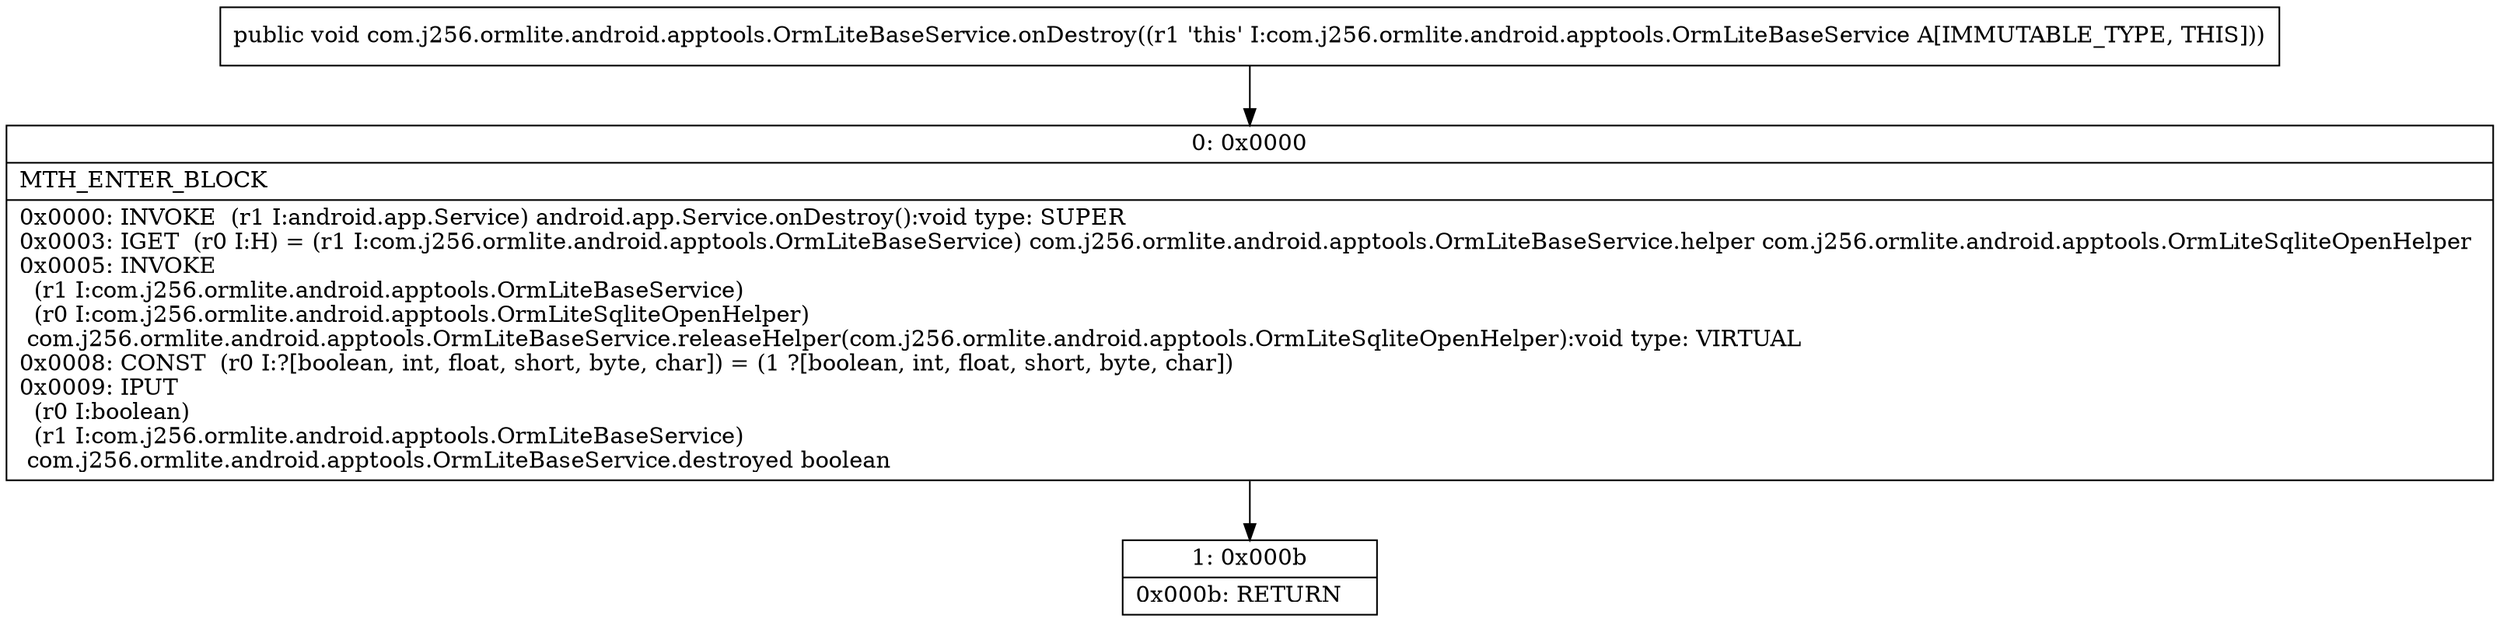 digraph "CFG forcom.j256.ormlite.android.apptools.OrmLiteBaseService.onDestroy()V" {
Node_0 [shape=record,label="{0\:\ 0x0000|MTH_ENTER_BLOCK\l|0x0000: INVOKE  (r1 I:android.app.Service) android.app.Service.onDestroy():void type: SUPER \l0x0003: IGET  (r0 I:H) = (r1 I:com.j256.ormlite.android.apptools.OrmLiteBaseService) com.j256.ormlite.android.apptools.OrmLiteBaseService.helper com.j256.ormlite.android.apptools.OrmLiteSqliteOpenHelper \l0x0005: INVOKE  \l  (r1 I:com.j256.ormlite.android.apptools.OrmLiteBaseService)\l  (r0 I:com.j256.ormlite.android.apptools.OrmLiteSqliteOpenHelper)\l com.j256.ormlite.android.apptools.OrmLiteBaseService.releaseHelper(com.j256.ormlite.android.apptools.OrmLiteSqliteOpenHelper):void type: VIRTUAL \l0x0008: CONST  (r0 I:?[boolean, int, float, short, byte, char]) = (1 ?[boolean, int, float, short, byte, char]) \l0x0009: IPUT  \l  (r0 I:boolean)\l  (r1 I:com.j256.ormlite.android.apptools.OrmLiteBaseService)\l com.j256.ormlite.android.apptools.OrmLiteBaseService.destroyed boolean \l}"];
Node_1 [shape=record,label="{1\:\ 0x000b|0x000b: RETURN   \l}"];
MethodNode[shape=record,label="{public void com.j256.ormlite.android.apptools.OrmLiteBaseService.onDestroy((r1 'this' I:com.j256.ormlite.android.apptools.OrmLiteBaseService A[IMMUTABLE_TYPE, THIS])) }"];
MethodNode -> Node_0;
Node_0 -> Node_1;
}

